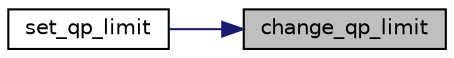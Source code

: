digraph "change_qp_limit"
{
 // INTERACTIVE_SVG=YES
 // LATEX_PDF_SIZE
  bgcolor="transparent";
  edge [fontname="Helvetica",fontsize="10",labelfontname="Helvetica",labelfontsize="10"];
  node [fontname="Helvetica",fontsize="10",shape=record];
  rankdir="RL";
  Node1 [label="change_qp_limit",height=0.2,width=0.4,color="black", fillcolor="grey75", style="filled", fontcolor="black",tooltip=" "];
  Node1 -> Node2 [dir="back",color="midnightblue",fontsize="10",style="solid",fontname="Helvetica"];
  Node2 [label="set_qp_limit",height=0.2,width=0.4,color="black",URL="$da/d30/stream__cfg_8c.html#a1d9d54328dea55a5f8fefd71e826c027",tooltip=" "];
}
